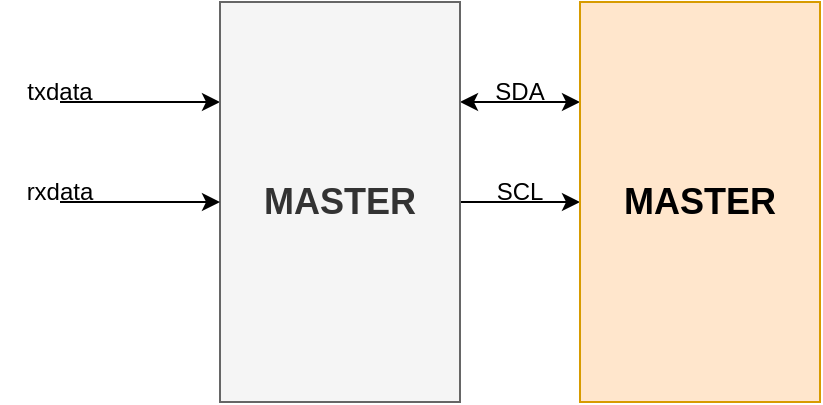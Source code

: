 <mxfile version="26.2.15">
  <diagram name="페이지-1" id="QEjh-ckQQMiDoIN1lDDy">
    <mxGraphModel dx="363" dy="275" grid="1" gridSize="10" guides="1" tooltips="1" connect="1" arrows="1" fold="1" page="1" pageScale="1" pageWidth="1169" pageHeight="827" math="0" shadow="0">
      <root>
        <mxCell id="0" />
        <mxCell id="1" parent="0" />
        <mxCell id="x5YryKngT4NEzGyYIRzW-1" value="" style="endArrow=classic;html=1;rounded=0;entryX=0;entryY=0.25;entryDx=0;entryDy=0;" edge="1" parent="1" target="x5YryKngT4NEzGyYIRzW-5">
          <mxGeometry width="50" height="50" relative="1" as="geometry">
            <mxPoint x="140" y="290" as="sourcePoint" />
            <mxPoint x="180" y="310.0" as="targetPoint" />
          </mxGeometry>
        </mxCell>
        <mxCell id="x5YryKngT4NEzGyYIRzW-2" style="edgeStyle=orthogonalEdgeStyle;rounded=0;orthogonalLoop=1;jettySize=auto;html=1;exitX=1;exitY=0.25;exitDx=0;exitDy=0;entryX=0;entryY=0.25;entryDx=0;entryDy=0;startArrow=classic;startFill=1;" edge="1" parent="1" source="x5YryKngT4NEzGyYIRzW-5" target="x5YryKngT4NEzGyYIRzW-6">
          <mxGeometry relative="1" as="geometry" />
        </mxCell>
        <mxCell id="x5YryKngT4NEzGyYIRzW-3" style="edgeStyle=orthogonalEdgeStyle;rounded=0;orthogonalLoop=1;jettySize=auto;html=1;exitX=1;exitY=0.5;exitDx=0;exitDy=0;entryX=0;entryY=0.5;entryDx=0;entryDy=0;" edge="1" parent="1" source="x5YryKngT4NEzGyYIRzW-5" target="x5YryKngT4NEzGyYIRzW-6">
          <mxGeometry relative="1" as="geometry" />
        </mxCell>
        <mxCell id="x5YryKngT4NEzGyYIRzW-5" value="MASTER" style="rounded=0;whiteSpace=wrap;html=1;fontSize=18;fontStyle=1;fillColor=#f5f5f5;fontColor=#333333;strokeColor=#666666;" vertex="1" parent="1">
          <mxGeometry x="220" y="240" width="120" height="200" as="geometry" />
        </mxCell>
        <mxCell id="x5YryKngT4NEzGyYIRzW-6" value="MASTER" style="rounded=0;whiteSpace=wrap;html=1;fontSize=18;fontStyle=1;fillColor=#ffe6cc;strokeColor=#d79b00;" vertex="1" parent="1">
          <mxGeometry x="400" y="240" width="120" height="200" as="geometry" />
        </mxCell>
        <mxCell id="x5YryKngT4NEzGyYIRzW-7" value="" style="endArrow=classic;html=1;rounded=0;entryX=0;entryY=0.5;entryDx=0;entryDy=0;" edge="1" parent="1" target="x5YryKngT4NEzGyYIRzW-5">
          <mxGeometry width="50" height="50" relative="1" as="geometry">
            <mxPoint x="140" y="340" as="sourcePoint" />
            <mxPoint x="180" y="330.0" as="targetPoint" />
          </mxGeometry>
        </mxCell>
        <mxCell id="x5YryKngT4NEzGyYIRzW-9" value="txdata" style="text;html=1;align=center;verticalAlign=middle;whiteSpace=wrap;rounded=0;" vertex="1" parent="1">
          <mxGeometry x="110" y="280" width="60" height="10" as="geometry" />
        </mxCell>
        <mxCell id="x5YryKngT4NEzGyYIRzW-10" value="rxdata" style="text;html=1;align=center;verticalAlign=middle;whiteSpace=wrap;rounded=0;" vertex="1" parent="1">
          <mxGeometry x="110" y="330" width="60" height="10" as="geometry" />
        </mxCell>
        <mxCell id="x5YryKngT4NEzGyYIRzW-12" value="SDA" style="text;html=1;align=center;verticalAlign=middle;whiteSpace=wrap;rounded=0;" vertex="1" parent="1">
          <mxGeometry x="340" y="280" width="60" height="10" as="geometry" />
        </mxCell>
        <mxCell id="x5YryKngT4NEzGyYIRzW-13" value="SCL" style="text;html=1;align=center;verticalAlign=middle;whiteSpace=wrap;rounded=0;" vertex="1" parent="1">
          <mxGeometry x="340" y="330" width="60" height="10" as="geometry" />
        </mxCell>
      </root>
    </mxGraphModel>
  </diagram>
</mxfile>
